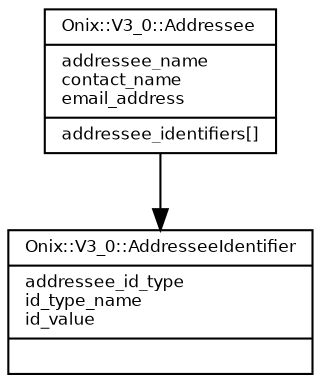 digraph G {
  fontname = "Bitstream Vera Sans"
  fontsize = 8

  node [
    fontname = "Bitstream Vera Sans"
    fontsize = 8
    shape = "record"
  ]

  edge [
    fontname = "Bitstream Vera Sans"
    fontsize = 8
  ]

  Addressee [
    label = "{Onix::V3_0::Addressee\l|addressee_name\lcontact_name\lemail_address\l|addressee_identifiers[]\l}"
  ]

  Addressee -> AddresseeIdentifier [arrowhead=normal]

  AddresseeIdentifier [
    label = "{Onix::V3_0::AddresseeIdentifier\l|addressee_id_type\lid_type_name\lid_value\l|\l}"
  ]




}
